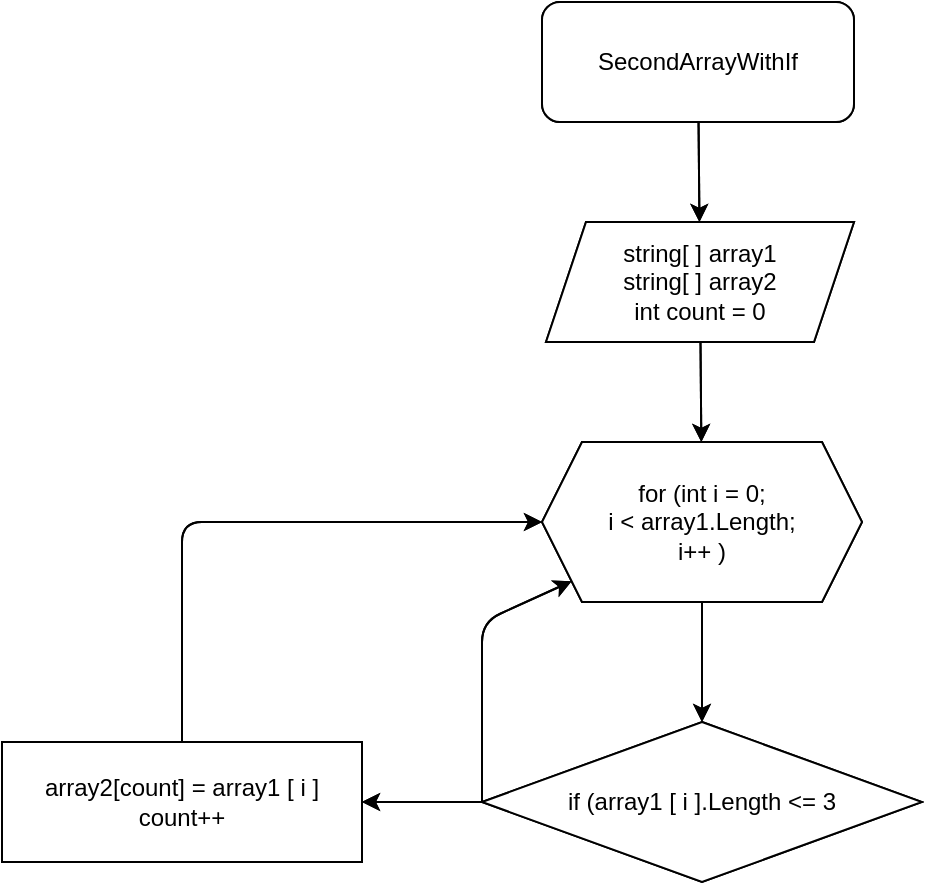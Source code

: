 <mxfile>
    <diagram id="ulpBlPaCJxB5w4H7mPPf" name="Страница 1">
        <mxGraphModel dx="650" dy="222" grid="1" gridSize="10" guides="1" tooltips="1" connect="1" arrows="1" fold="1" page="1" pageScale="1" pageWidth="827" pageHeight="1169" math="0" shadow="0">
            <root>
                <mxCell id="0"/>
                <mxCell id="1" parent="0"/>
                <mxCell id="4" value="" style="edgeStyle=none;html=1;" parent="1" source="2" target="3" edge="1">
                    <mxGeometry relative="1" as="geometry"/>
                </mxCell>
                <mxCell id="2" value="SecondArrayWithIf" style="rounded=1;whiteSpace=wrap;html=1;" parent="1" vertex="1">
                    <mxGeometry x="280" y="40" width="156" height="60" as="geometry"/>
                </mxCell>
                <mxCell id="8" value="" style="edgeStyle=none;html=1;" parent="1" source="3" target="7" edge="1">
                    <mxGeometry relative="1" as="geometry"/>
                </mxCell>
                <mxCell id="3" value="string[ ] array1&lt;br&gt;string[ ] array2&lt;br&gt;int count = 0" style="shape=parallelogram;perimeter=parallelogramPerimeter;whiteSpace=wrap;html=1;fixedSize=1;" parent="1" vertex="1">
                    <mxGeometry x="282" y="150" width="154" height="60" as="geometry"/>
                </mxCell>
                <mxCell id="10" value="" style="edgeStyle=none;html=1;" parent="1" source="7" target="9" edge="1">
                    <mxGeometry relative="1" as="geometry"/>
                </mxCell>
                <mxCell id="7" value="&lt;span&gt;for (int i = 0;&lt;/span&gt;&lt;br&gt;&lt;span&gt;i &amp;lt; array1.Length;&lt;/span&gt;&lt;br&gt;&lt;span&gt;i++ )&lt;/span&gt;" style="shape=hexagon;perimeter=hexagonPerimeter2;whiteSpace=wrap;html=1;fixedSize=1;" parent="1" vertex="1">
                    <mxGeometry x="280" y="260" width="160" height="80" as="geometry"/>
                </mxCell>
                <mxCell id="12" value="" style="edgeStyle=none;html=1;" parent="1" target="11" edge="1">
                    <mxGeometry relative="1" as="geometry">
                        <mxPoint x="250" y="440" as="sourcePoint"/>
                    </mxGeometry>
                </mxCell>
                <mxCell id="13" style="edgeStyle=none;html=1;exitX=0;exitY=0.5;exitDx=0;exitDy=0;" parent="1" source="9" target="7" edge="1">
                    <mxGeometry relative="1" as="geometry">
                        <Array as="points">
                            <mxPoint x="250" y="350"/>
                        </Array>
                    </mxGeometry>
                </mxCell>
                <mxCell id="9" value="if (array1 [ i ].Length &amp;lt;= 3" style="rhombus;whiteSpace=wrap;html=1;" parent="1" vertex="1">
                    <mxGeometry x="250" y="400" width="220" height="80" as="geometry"/>
                </mxCell>
                <mxCell id="14" style="edgeStyle=none;html=1;entryX=0;entryY=0.5;entryDx=0;entryDy=0;" parent="1" source="11" target="7" edge="1">
                    <mxGeometry relative="1" as="geometry">
                        <Array as="points">
                            <mxPoint x="100" y="300"/>
                        </Array>
                    </mxGeometry>
                </mxCell>
                <mxCell id="11" value="array2[count] = array1 [ i ]&lt;br&gt;count++" style="rounded=0;whiteSpace=wrap;html=1;" parent="1" vertex="1">
                    <mxGeometry x="10" y="410" width="180" height="60" as="geometry"/>
                </mxCell>
                <mxCell id="15" value="" style="edgeStyle=none;html=1;" edge="1" parent="1" source="16" target="18">
                    <mxGeometry relative="1" as="geometry"/>
                </mxCell>
                <mxCell id="16" value="SecondArrayWithIf" style="rounded=1;whiteSpace=wrap;html=1;" vertex="1" parent="1">
                    <mxGeometry x="280" y="40" width="156" height="60" as="geometry"/>
                </mxCell>
                <mxCell id="17" value="" style="edgeStyle=none;html=1;" edge="1" parent="1" source="18" target="20">
                    <mxGeometry relative="1" as="geometry"/>
                </mxCell>
                <mxCell id="18" value="string[ ] array1&lt;br&gt;string[ ] array2&lt;br&gt;int count = 0" style="shape=parallelogram;perimeter=parallelogramPerimeter;whiteSpace=wrap;html=1;fixedSize=1;" vertex="1" parent="1">
                    <mxGeometry x="282" y="150" width="154" height="60" as="geometry"/>
                </mxCell>
                <mxCell id="19" value="" style="edgeStyle=none;html=1;" edge="1" parent="1" source="20" target="23">
                    <mxGeometry relative="1" as="geometry"/>
                </mxCell>
                <mxCell id="20" value="&lt;span&gt;for (int i = 0;&lt;/span&gt;&lt;br&gt;&lt;span&gt;i &amp;lt; array1.Length;&lt;/span&gt;&lt;br&gt;&lt;span&gt;i++ )&lt;/span&gt;" style="shape=hexagon;perimeter=hexagonPerimeter2;whiteSpace=wrap;html=1;fixedSize=1;" vertex="1" parent="1">
                    <mxGeometry x="280" y="260" width="160" height="80" as="geometry"/>
                </mxCell>
                <mxCell id="21" value="" style="edgeStyle=none;html=1;" edge="1" parent="1" target="25">
                    <mxGeometry relative="1" as="geometry">
                        <mxPoint x="250" y="440" as="sourcePoint"/>
                    </mxGeometry>
                </mxCell>
                <mxCell id="22" style="edgeStyle=none;html=1;exitX=0;exitY=0.5;exitDx=0;exitDy=0;" edge="1" parent="1" source="23" target="20">
                    <mxGeometry relative="1" as="geometry">
                        <Array as="points">
                            <mxPoint x="250" y="350"/>
                        </Array>
                    </mxGeometry>
                </mxCell>
                <mxCell id="23" value="if (array1 [ i ].Length &amp;lt;= 3" style="rhombus;whiteSpace=wrap;html=1;" vertex="1" parent="1">
                    <mxGeometry x="250" y="400" width="220" height="80" as="geometry"/>
                </mxCell>
                <mxCell id="24" style="edgeStyle=none;html=1;entryX=0;entryY=0.5;entryDx=0;entryDy=0;" edge="1" parent="1" source="25" target="20">
                    <mxGeometry relative="1" as="geometry">
                        <Array as="points">
                            <mxPoint x="100" y="300"/>
                        </Array>
                    </mxGeometry>
                </mxCell>
                <mxCell id="25" value="array2[count] = array1 [ i ]&lt;br&gt;count++" style="rounded=0;whiteSpace=wrap;html=1;" vertex="1" parent="1">
                    <mxGeometry x="10" y="410" width="180" height="60" as="geometry"/>
                </mxCell>
            </root>
        </mxGraphModel>
    </diagram>
</mxfile>
